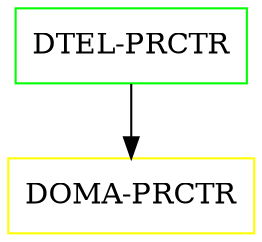 digraph G {
  "DTEL-PRCTR" [shape=box,color=green];
  "DOMA-PRCTR" [shape=box,color=yellow,URL="./DOMA_PRCTR.html"];
  "DTEL-PRCTR" -> "DOMA-PRCTR";
}
